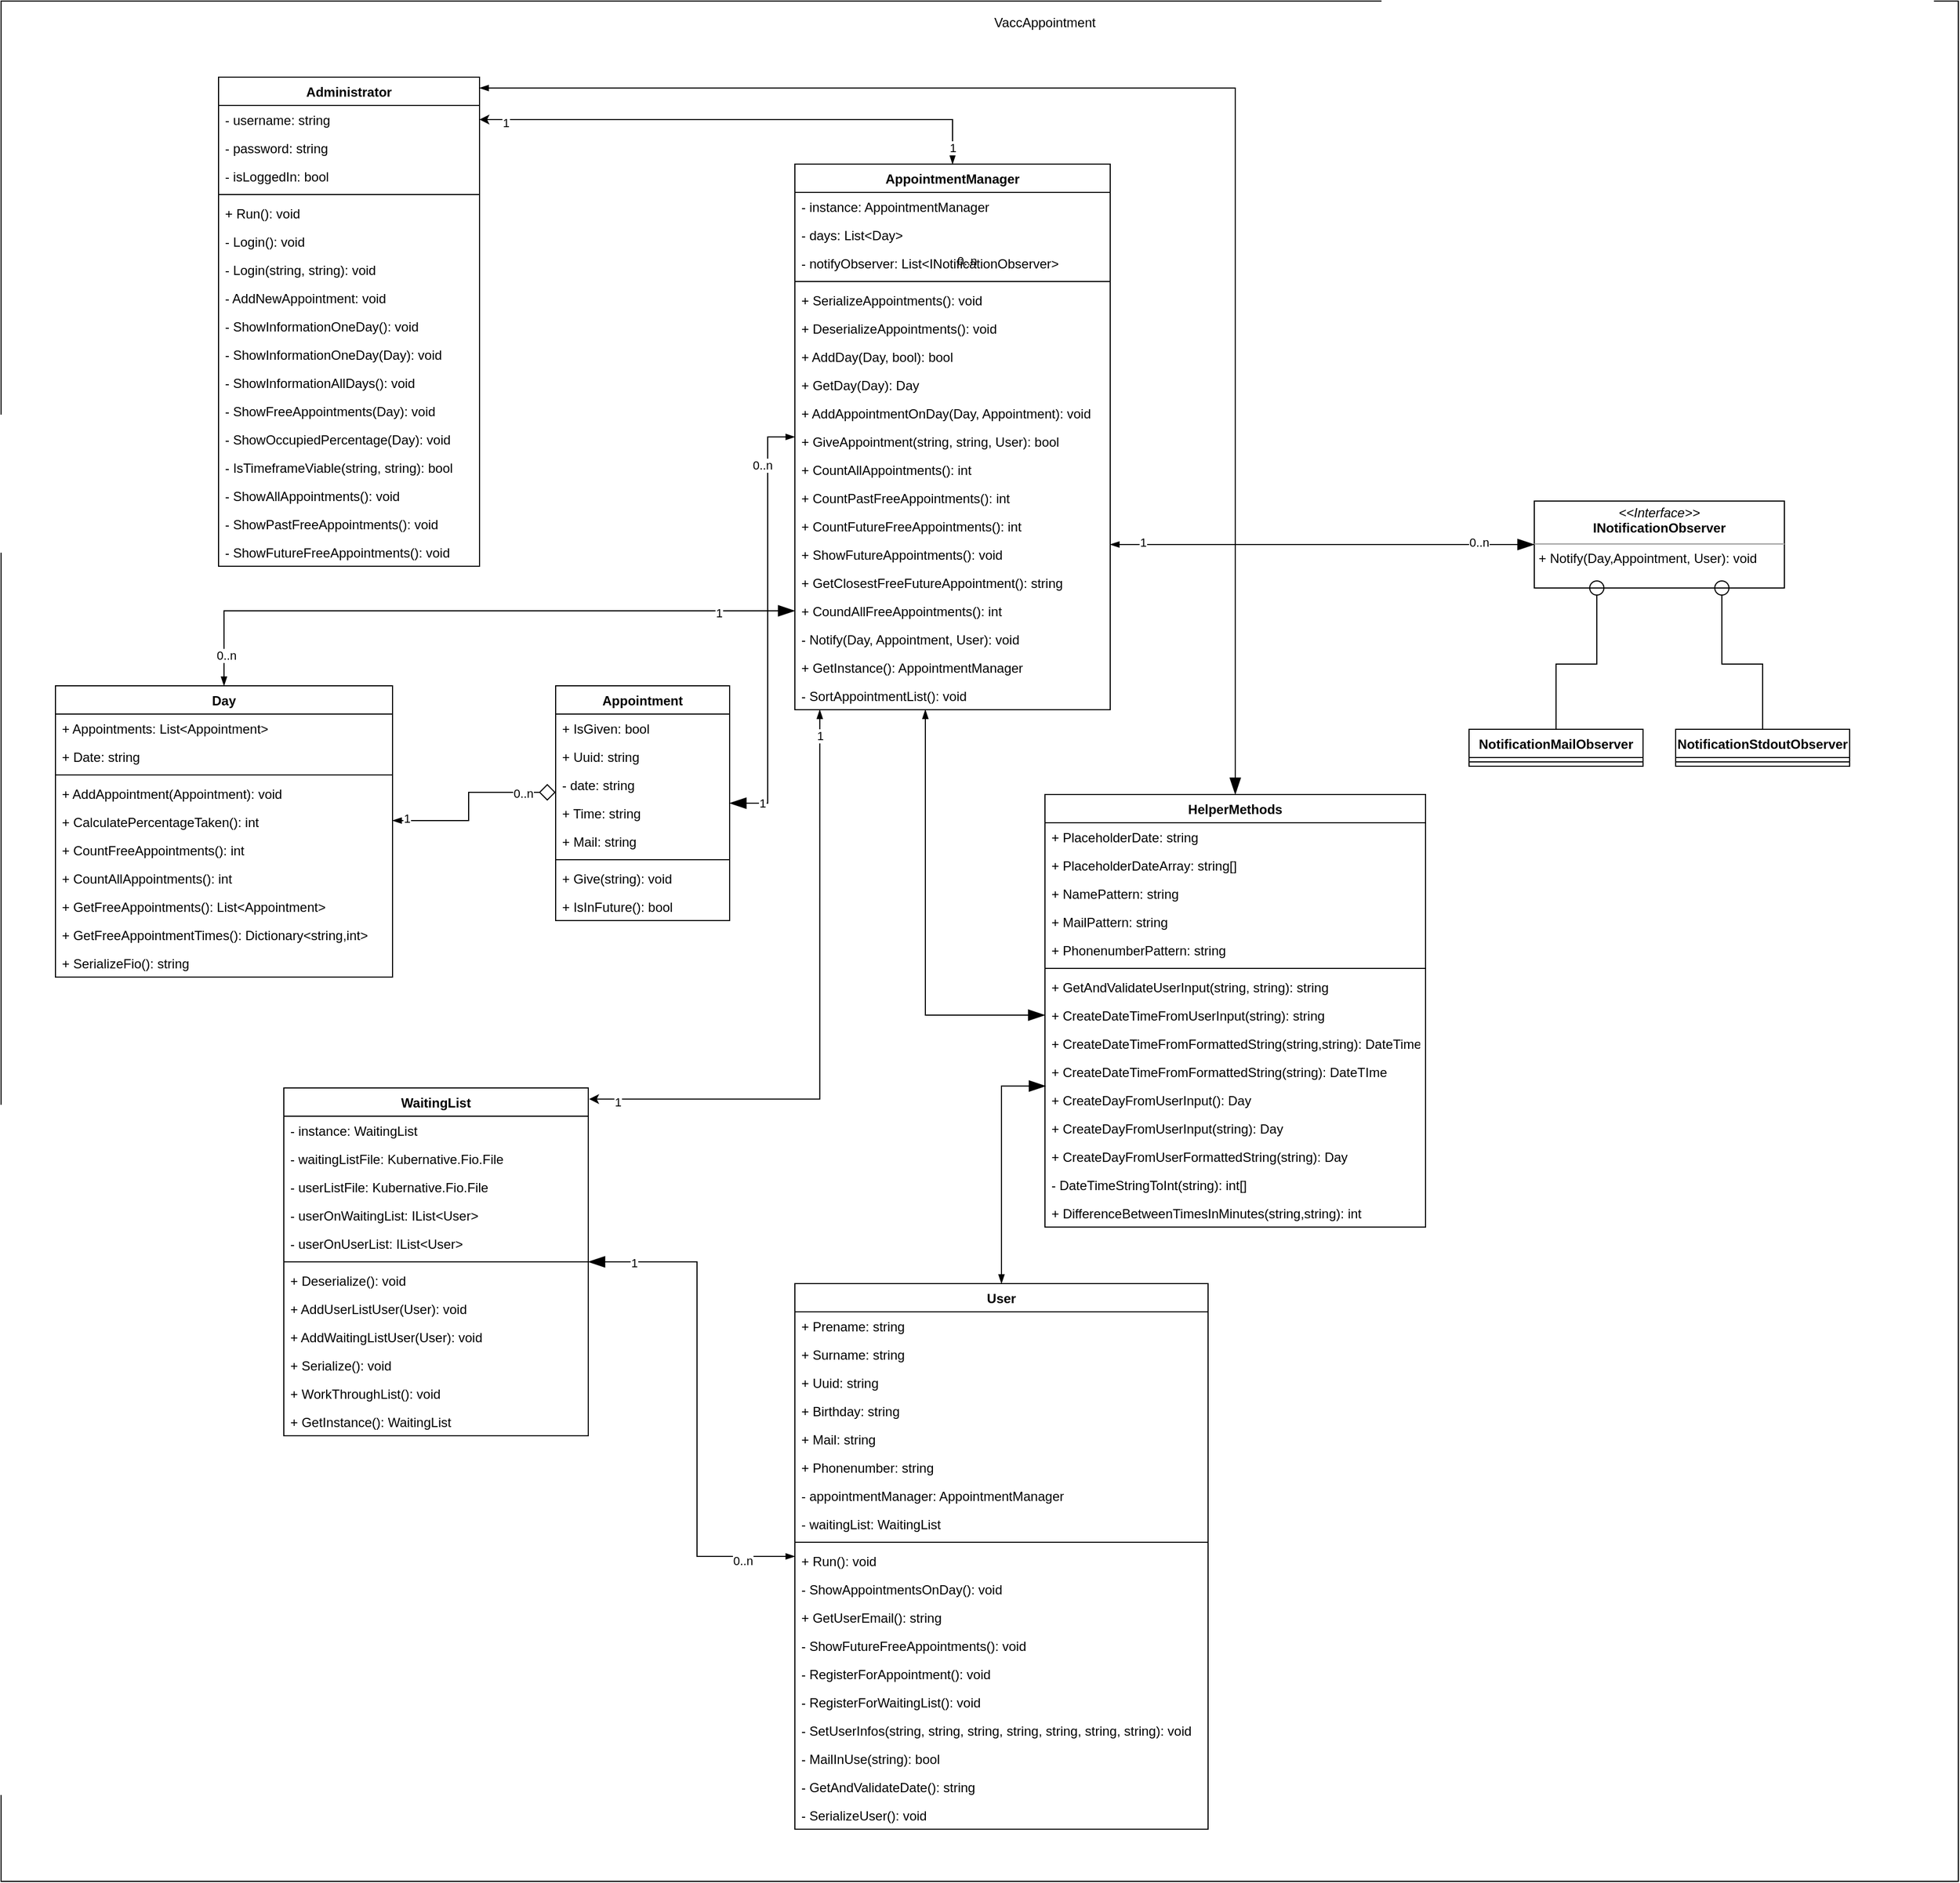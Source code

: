 <mxfile version="14.4.3" type="device"><diagram id="C5RBs43oDa-KdzZeNtuy" name="Page-1"><mxGraphModel dx="1913" dy="816" grid="1" gridSize="10" guides="1" tooltips="1" connect="1" arrows="1" fold="1" page="1" pageScale="1" pageWidth="827" pageHeight="1169" math="0" shadow="0"><root><mxCell id="WIyWlLk6GJQsqaUBKTNV-0"/><mxCell id="WIyWlLk6GJQsqaUBKTNV-1" parent="WIyWlLk6GJQsqaUBKTNV-0"/><mxCell id="6aVHaQ50fGqsAtO17vzm-7" value="" style="rounded=0;whiteSpace=wrap;html=1;" vertex="1" parent="WIyWlLk6GJQsqaUBKTNV-1"><mxGeometry x="-300" y="10" width="1800" height="1730" as="geometry"/></mxCell><mxCell id="6aVHaQ50fGqsAtO17vzm-26" style="edgeStyle=orthogonalEdgeStyle;rounded=0;orthogonalLoop=1;jettySize=auto;html=1;startArrow=blockThin;startFill=1;endArrow=blockThin;endFill=1;endSize=13;" edge="1" parent="WIyWlLk6GJQsqaUBKTNV-1" source="D1DZchihl6llPiwaDXyG-0" target="D1DZchihl6llPiwaDXyG-76"><mxGeometry relative="1" as="geometry"><Array as="points"><mxPoint x="835" y="90"/></Array></mxGeometry></mxCell><mxCell id="D1DZchihl6llPiwaDXyG-0" value="Administrator" style="swimlane;fontStyle=1;align=center;verticalAlign=top;childLayout=stackLayout;horizontal=1;startSize=26;horizontalStack=0;resizeParent=1;resizeParentMax=0;resizeLast=0;collapsible=1;marginBottom=0;" parent="WIyWlLk6GJQsqaUBKTNV-1" vertex="1"><mxGeometry x="-100" y="80" width="240" height="450" as="geometry"/></mxCell><mxCell id="D1DZchihl6llPiwaDXyG-1" value="- username: string" style="text;strokeColor=none;fillColor=none;align=left;verticalAlign=top;spacingLeft=4;spacingRight=4;overflow=hidden;rotatable=0;points=[[0,0.5],[1,0.5]];portConstraint=eastwest;" parent="D1DZchihl6llPiwaDXyG-0" vertex="1"><mxGeometry y="26" width="240" height="26" as="geometry"/></mxCell><mxCell id="D1DZchihl6llPiwaDXyG-9" value="- password: string" style="text;strokeColor=none;fillColor=none;align=left;verticalAlign=top;spacingLeft=4;spacingRight=4;overflow=hidden;rotatable=0;points=[[0,0.5],[1,0.5]];portConstraint=eastwest;" parent="D1DZchihl6llPiwaDXyG-0" vertex="1"><mxGeometry y="52" width="240" height="26" as="geometry"/></mxCell><mxCell id="D1DZchihl6llPiwaDXyG-10" value="- isLoggedIn: bool" style="text;strokeColor=none;fillColor=none;align=left;verticalAlign=top;spacingLeft=4;spacingRight=4;overflow=hidden;rotatable=0;points=[[0,0.5],[1,0.5]];portConstraint=eastwest;" parent="D1DZchihl6llPiwaDXyG-0" vertex="1"><mxGeometry y="78" width="240" height="26" as="geometry"/></mxCell><mxCell id="D1DZchihl6llPiwaDXyG-2" value="" style="line;strokeWidth=1;fillColor=none;align=left;verticalAlign=middle;spacingTop=-1;spacingLeft=3;spacingRight=3;rotatable=0;labelPosition=right;points=[];portConstraint=eastwest;" parent="D1DZchihl6llPiwaDXyG-0" vertex="1"><mxGeometry y="104" width="240" height="8" as="geometry"/></mxCell><mxCell id="D1DZchihl6llPiwaDXyG-3" value="+ Run(): void" style="text;strokeColor=none;fillColor=none;align=left;verticalAlign=top;spacingLeft=4;spacingRight=4;overflow=hidden;rotatable=0;points=[[0,0.5],[1,0.5]];portConstraint=eastwest;" parent="D1DZchihl6llPiwaDXyG-0" vertex="1"><mxGeometry y="112" width="240" height="26" as="geometry"/></mxCell><mxCell id="D1DZchihl6llPiwaDXyG-11" value="- Login(): void" style="text;strokeColor=none;fillColor=none;align=left;verticalAlign=top;spacingLeft=4;spacingRight=4;overflow=hidden;rotatable=0;points=[[0,0.5],[1,0.5]];portConstraint=eastwest;" parent="D1DZchihl6llPiwaDXyG-0" vertex="1"><mxGeometry y="138" width="240" height="26" as="geometry"/></mxCell><mxCell id="D1DZchihl6llPiwaDXyG-12" value="- Login(string, string): void" style="text;strokeColor=none;fillColor=none;align=left;verticalAlign=top;spacingLeft=4;spacingRight=4;overflow=hidden;rotatable=0;points=[[0,0.5],[1,0.5]];portConstraint=eastwest;" parent="D1DZchihl6llPiwaDXyG-0" vertex="1"><mxGeometry y="164" width="240" height="26" as="geometry"/></mxCell><mxCell id="D1DZchihl6llPiwaDXyG-13" value="- AddNewAppointment: void" style="text;strokeColor=none;fillColor=none;align=left;verticalAlign=top;spacingLeft=4;spacingRight=4;overflow=hidden;rotatable=0;points=[[0,0.5],[1,0.5]];portConstraint=eastwest;" parent="D1DZchihl6llPiwaDXyG-0" vertex="1"><mxGeometry y="190" width="240" height="26" as="geometry"/></mxCell><mxCell id="D1DZchihl6llPiwaDXyG-14" value="- ShowInformationOneDay(): void" style="text;strokeColor=none;fillColor=none;align=left;verticalAlign=top;spacingLeft=4;spacingRight=4;overflow=hidden;rotatable=0;points=[[0,0.5],[1,0.5]];portConstraint=eastwest;" parent="D1DZchihl6llPiwaDXyG-0" vertex="1"><mxGeometry y="216" width="240" height="26" as="geometry"/></mxCell><mxCell id="D1DZchihl6llPiwaDXyG-15" value="- ShowInformationOneDay(Day): void" style="text;strokeColor=none;fillColor=none;align=left;verticalAlign=top;spacingLeft=4;spacingRight=4;overflow=hidden;rotatable=0;points=[[0,0.5],[1,0.5]];portConstraint=eastwest;" parent="D1DZchihl6llPiwaDXyG-0" vertex="1"><mxGeometry y="242" width="240" height="26" as="geometry"/></mxCell><mxCell id="D1DZchihl6llPiwaDXyG-16" value="- ShowInformationAllDays(): void" style="text;strokeColor=none;fillColor=none;align=left;verticalAlign=top;spacingLeft=4;spacingRight=4;overflow=hidden;rotatable=0;points=[[0,0.5],[1,0.5]];portConstraint=eastwest;" parent="D1DZchihl6llPiwaDXyG-0" vertex="1"><mxGeometry y="268" width="240" height="26" as="geometry"/></mxCell><mxCell id="D1DZchihl6llPiwaDXyG-18" value="- ShowFreeAppointments(Day): void" style="text;strokeColor=none;fillColor=none;align=left;verticalAlign=top;spacingLeft=4;spacingRight=4;overflow=hidden;rotatable=0;points=[[0,0.5],[1,0.5]];portConstraint=eastwest;" parent="D1DZchihl6llPiwaDXyG-0" vertex="1"><mxGeometry y="294" width="240" height="26" as="geometry"/></mxCell><mxCell id="D1DZchihl6llPiwaDXyG-17" value="- ShowOccupiedPercentage(Day): void" style="text;strokeColor=none;fillColor=none;align=left;verticalAlign=top;spacingLeft=4;spacingRight=4;overflow=hidden;rotatable=0;points=[[0,0.5],[1,0.5]];portConstraint=eastwest;" parent="D1DZchihl6llPiwaDXyG-0" vertex="1"><mxGeometry y="320" width="240" height="26" as="geometry"/></mxCell><mxCell id="D1DZchihl6llPiwaDXyG-19" value="- IsTimeframeViable(string, string): bool" style="text;strokeColor=none;fillColor=none;align=left;verticalAlign=top;spacingLeft=4;spacingRight=4;overflow=hidden;rotatable=0;points=[[0,0.5],[1,0.5]];portConstraint=eastwest;" parent="D1DZchihl6llPiwaDXyG-0" vertex="1"><mxGeometry y="346" width="240" height="26" as="geometry"/></mxCell><mxCell id="D1DZchihl6llPiwaDXyG-20" value="- ShowAllAppointments(): void" style="text;strokeColor=none;fillColor=none;align=left;verticalAlign=top;spacingLeft=4;spacingRight=4;overflow=hidden;rotatable=0;points=[[0,0.5],[1,0.5]];portConstraint=eastwest;" parent="D1DZchihl6llPiwaDXyG-0" vertex="1"><mxGeometry y="372" width="240" height="26" as="geometry"/></mxCell><mxCell id="D1DZchihl6llPiwaDXyG-37" value="- ShowPastFreeAppointments(): void" style="text;strokeColor=none;fillColor=none;align=left;verticalAlign=top;spacingLeft=4;spacingRight=4;overflow=hidden;rotatable=0;points=[[0,0.5],[1,0.5]];portConstraint=eastwest;" parent="D1DZchihl6llPiwaDXyG-0" vertex="1"><mxGeometry y="398" width="240" height="26" as="geometry"/></mxCell><mxCell id="D1DZchihl6llPiwaDXyG-38" value="- ShowFutureFreeAppointments(): void" style="text;strokeColor=none;fillColor=none;align=left;verticalAlign=top;spacingLeft=4;spacingRight=4;overflow=hidden;rotatable=0;points=[[0,0.5],[1,0.5]];portConstraint=eastwest;" parent="D1DZchihl6llPiwaDXyG-0" vertex="1"><mxGeometry y="424" width="240" height="26" as="geometry"/></mxCell><mxCell id="D1DZchihl6llPiwaDXyG-8" style="edgeStyle=orthogonalEdgeStyle;rounded=0;orthogonalLoop=1;jettySize=auto;html=1;entryX=1;entryY=0.5;entryDx=0;entryDy=0;startArrow=blockThin;startFill=1;" parent="WIyWlLk6GJQsqaUBKTNV-1" source="D1DZchihl6llPiwaDXyG-4" target="D1DZchihl6llPiwaDXyG-1" edge="1"><mxGeometry relative="1" as="geometry"/></mxCell><mxCell id="6aVHaQ50fGqsAtO17vzm-16" value="1" style="edgeLabel;html=1;align=center;verticalAlign=middle;resizable=0;points=[];" vertex="1" connectable="0" parent="D1DZchihl6llPiwaDXyG-8"><mxGeometry x="0.899" y="3" relative="1" as="geometry"><mxPoint as="offset"/></mxGeometry></mxCell><mxCell id="6aVHaQ50fGqsAtO17vzm-17" value="1" style="edgeLabel;html=1;align=center;verticalAlign=middle;resizable=0;points=[];" vertex="1" connectable="0" parent="D1DZchihl6llPiwaDXyG-8"><mxGeometry x="-0.936" relative="1" as="geometry"><mxPoint as="offset"/></mxGeometry></mxCell><mxCell id="D1DZchihl6llPiwaDXyG-149" style="edgeStyle=orthogonalEdgeStyle;rounded=0;orthogonalLoop=1;jettySize=auto;html=1;exitX=0.079;exitY=1;exitDx=0;exitDy=0;exitPerimeter=0;entryX=1.003;entryY=0.032;entryDx=0;entryDy=0;entryPerimeter=0;startArrow=blockThin;startFill=1;" parent="WIyWlLk6GJQsqaUBKTNV-1" source="D1DZchihl6llPiwaDXyG-64" target="D1DZchihl6llPiwaDXyG-140" edge="1"><mxGeometry relative="1" as="geometry"><mxPoint x="324" y="1326" as="targetPoint"/><Array as="points"><mxPoint x="453" y="1020"/></Array></mxGeometry></mxCell><mxCell id="6aVHaQ50fGqsAtO17vzm-5" value="1" style="edgeLabel;html=1;align=center;verticalAlign=middle;resizable=0;points=[];" vertex="1" connectable="0" parent="D1DZchihl6llPiwaDXyG-149"><mxGeometry x="0.905" y="3" relative="1" as="geometry"><mxPoint x="-1" as="offset"/></mxGeometry></mxCell><mxCell id="6aVHaQ50fGqsAtO17vzm-6" value="1" style="edgeLabel;html=1;align=center;verticalAlign=middle;resizable=0;points=[];" vertex="1" connectable="0" parent="D1DZchihl6llPiwaDXyG-149"><mxGeometry x="-0.962" relative="1" as="geometry"><mxPoint y="12.46" as="offset"/></mxGeometry></mxCell><mxCell id="6aVHaQ50fGqsAtO17vzm-2" value="1" style="edgeStyle=orthogonalEdgeStyle;rounded=0;orthogonalLoop=1;jettySize=auto;html=1;startArrow=blockThin;startFill=1;endArrow=blockThin;endFill=1;endSize=13;" edge="1" parent="WIyWlLk6GJQsqaUBKTNV-1" source="D1DZchihl6llPiwaDXyG-4" target="D1DZchihl6llPiwaDXyG-39"><mxGeometry x="0.849" relative="1" as="geometry"><mxPoint as="offset"/></mxGeometry></mxCell><mxCell id="6aVHaQ50fGqsAtO17vzm-3" value="0..n" style="edgeLabel;html=1;align=center;verticalAlign=middle;resizable=0;points=[];" vertex="1" connectable="0" parent="6aVHaQ50fGqsAtO17vzm-2"><mxGeometry x="-0.893" y="-1" relative="1" as="geometry"><mxPoint x="178.82" y="-161.06" as="offset"/></mxGeometry></mxCell><mxCell id="6aVHaQ50fGqsAtO17vzm-21" value="0..n" style="edgeLabel;html=1;align=center;verticalAlign=middle;resizable=0;points=[];" vertex="1" connectable="0" parent="6aVHaQ50fGqsAtO17vzm-2"><mxGeometry x="-0.744" relative="1" as="geometry"><mxPoint x="-5" as="offset"/></mxGeometry></mxCell><mxCell id="6aVHaQ50fGqsAtO17vzm-9" style="edgeStyle=orthogonalEdgeStyle;rounded=0;orthogonalLoop=1;jettySize=auto;html=1;entryX=0;entryY=0.5;entryDx=0;entryDy=0;startArrow=blockThin;startFill=1;endArrow=blockThin;endFill=1;endSize=13;" edge="1" parent="WIyWlLk6GJQsqaUBKTNV-1" source="D1DZchihl6llPiwaDXyG-4" target="D1DZchihl6llPiwaDXyG-106"><mxGeometry relative="1" as="geometry"><Array as="points"><mxPoint x="770" y="510"/><mxPoint x="770" y="510"/></Array></mxGeometry></mxCell><mxCell id="6aVHaQ50fGqsAtO17vzm-10" value="1" style="edgeLabel;html=1;align=center;verticalAlign=middle;resizable=0;points=[];" vertex="1" connectable="0" parent="6aVHaQ50fGqsAtO17vzm-9"><mxGeometry x="-0.851" y="2" relative="1" as="geometry"><mxPoint x="1" as="offset"/></mxGeometry></mxCell><mxCell id="6aVHaQ50fGqsAtO17vzm-11" value="0..n" style="edgeLabel;html=1;align=center;verticalAlign=middle;resizable=0;points=[];" vertex="1" connectable="0" parent="6aVHaQ50fGqsAtO17vzm-9"><mxGeometry x="0.73" y="2" relative="1" as="geometry"><mxPoint x="1" as="offset"/></mxGeometry></mxCell><mxCell id="6aVHaQ50fGqsAtO17vzm-12" style="edgeStyle=orthogonalEdgeStyle;rounded=0;orthogonalLoop=1;jettySize=auto;html=1;entryX=0;entryY=0.5;entryDx=0;entryDy=0;startArrow=blockThin;startFill=1;endArrow=blockThin;endFill=1;endSize=13;" edge="1" parent="WIyWlLk6GJQsqaUBKTNV-1" source="D1DZchihl6llPiwaDXyG-4" target="D1DZchihl6llPiwaDXyG-92"><mxGeometry relative="1" as="geometry"><Array as="points"><mxPoint x="550" y="943"/></Array></mxGeometry></mxCell><mxCell id="D1DZchihl6llPiwaDXyG-4" value="AppointmentManager" style="swimlane;fontStyle=1;align=center;verticalAlign=top;childLayout=stackLayout;horizontal=1;startSize=26;horizontalStack=0;resizeParent=1;resizeParentMax=0;resizeLast=0;collapsible=1;marginBottom=0;" parent="WIyWlLk6GJQsqaUBKTNV-1" vertex="1"><mxGeometry x="430" y="160" width="290" height="502" as="geometry"/></mxCell><mxCell id="D1DZchihl6llPiwaDXyG-5" value="- instance: AppointmentManager" style="text;strokeColor=none;fillColor=none;align=left;verticalAlign=top;spacingLeft=4;spacingRight=4;overflow=hidden;rotatable=0;points=[[0,0.5],[1,0.5]];portConstraint=eastwest;" parent="D1DZchihl6llPiwaDXyG-4" vertex="1"><mxGeometry y="26" width="290" height="26" as="geometry"/></mxCell><mxCell id="D1DZchihl6llPiwaDXyG-48" value="- days: List&lt;Day&gt;" style="text;strokeColor=none;fillColor=none;align=left;verticalAlign=top;spacingLeft=4;spacingRight=4;overflow=hidden;rotatable=0;points=[[0,0.5],[1,0.5]];portConstraint=eastwest;" parent="D1DZchihl6llPiwaDXyG-4" vertex="1"><mxGeometry y="52" width="290" height="26" as="geometry"/></mxCell><mxCell id="D1DZchihl6llPiwaDXyG-49" value="- notifyObserver: List&lt;INotificationObserver&gt;" style="text;strokeColor=none;fillColor=none;align=left;verticalAlign=top;spacingLeft=4;spacingRight=4;overflow=hidden;rotatable=0;points=[[0,0.5],[1,0.5]];portConstraint=eastwest;" parent="D1DZchihl6llPiwaDXyG-4" vertex="1"><mxGeometry y="78" width="290" height="26" as="geometry"/></mxCell><mxCell id="D1DZchihl6llPiwaDXyG-6" value="" style="line;strokeWidth=1;fillColor=none;align=left;verticalAlign=middle;spacingTop=-1;spacingLeft=3;spacingRight=3;rotatable=0;labelPosition=right;points=[];portConstraint=eastwest;" parent="D1DZchihl6llPiwaDXyG-4" vertex="1"><mxGeometry y="104" width="290" height="8" as="geometry"/></mxCell><mxCell id="D1DZchihl6llPiwaDXyG-7" value="+ SerializeAppointments(): void" style="text;strokeColor=none;fillColor=none;align=left;verticalAlign=top;spacingLeft=4;spacingRight=4;overflow=hidden;rotatable=0;points=[[0,0.5],[1,0.5]];portConstraint=eastwest;" parent="D1DZchihl6llPiwaDXyG-4" vertex="1"><mxGeometry y="112" width="290" height="26" as="geometry"/></mxCell><mxCell id="D1DZchihl6llPiwaDXyG-51" value="+ DeserializeAppointments(): void" style="text;strokeColor=none;fillColor=none;align=left;verticalAlign=top;spacingLeft=4;spacingRight=4;overflow=hidden;rotatable=0;points=[[0,0.5],[1,0.5]];portConstraint=eastwest;" parent="D1DZchihl6llPiwaDXyG-4" vertex="1"><mxGeometry y="138" width="290" height="26" as="geometry"/></mxCell><mxCell id="D1DZchihl6llPiwaDXyG-52" value="+ AddDay(Day, bool): bool" style="text;strokeColor=none;fillColor=none;align=left;verticalAlign=top;spacingLeft=4;spacingRight=4;overflow=hidden;rotatable=0;points=[[0,0.5],[1,0.5]];portConstraint=eastwest;" parent="D1DZchihl6llPiwaDXyG-4" vertex="1"><mxGeometry y="164" width="290" height="26" as="geometry"/></mxCell><mxCell id="D1DZchihl6llPiwaDXyG-53" value="+ GetDay(Day): Day" style="text;strokeColor=none;fillColor=none;align=left;verticalAlign=top;spacingLeft=4;spacingRight=4;overflow=hidden;rotatable=0;points=[[0,0.5],[1,0.5]];portConstraint=eastwest;" parent="D1DZchihl6llPiwaDXyG-4" vertex="1"><mxGeometry y="190" width="290" height="26" as="geometry"/></mxCell><mxCell id="D1DZchihl6llPiwaDXyG-54" value="+ AddAppointmentOnDay(Day, Appointment): void" style="text;strokeColor=none;fillColor=none;align=left;verticalAlign=top;spacingLeft=4;spacingRight=4;overflow=hidden;rotatable=0;points=[[0,0.5],[1,0.5]];portConstraint=eastwest;" parent="D1DZchihl6llPiwaDXyG-4" vertex="1"><mxGeometry y="216" width="290" height="26" as="geometry"/></mxCell><mxCell id="D1DZchihl6llPiwaDXyG-55" value="+ GiveAppointment(string, string, User): bool" style="text;strokeColor=none;fillColor=none;align=left;verticalAlign=top;spacingLeft=4;spacingRight=4;overflow=hidden;rotatable=0;points=[[0,0.5],[1,0.5]];portConstraint=eastwest;" parent="D1DZchihl6llPiwaDXyG-4" vertex="1"><mxGeometry y="242" width="290" height="26" as="geometry"/></mxCell><mxCell id="D1DZchihl6llPiwaDXyG-56" value="+ CountAllAppointments(): int" style="text;strokeColor=none;fillColor=none;align=left;verticalAlign=top;spacingLeft=4;spacingRight=4;overflow=hidden;rotatable=0;points=[[0,0.5],[1,0.5]];portConstraint=eastwest;" parent="D1DZchihl6llPiwaDXyG-4" vertex="1"><mxGeometry y="268" width="290" height="26" as="geometry"/></mxCell><mxCell id="D1DZchihl6llPiwaDXyG-57" value="+ CountPastFreeAppointments(): int" style="text;strokeColor=none;fillColor=none;align=left;verticalAlign=top;spacingLeft=4;spacingRight=4;overflow=hidden;rotatable=0;points=[[0,0.5],[1,0.5]];portConstraint=eastwest;" parent="D1DZchihl6llPiwaDXyG-4" vertex="1"><mxGeometry y="294" width="290" height="26" as="geometry"/></mxCell><mxCell id="D1DZchihl6llPiwaDXyG-58" value="+ CountFutureFreeAppointments(): int" style="text;strokeColor=none;fillColor=none;align=left;verticalAlign=top;spacingLeft=4;spacingRight=4;overflow=hidden;rotatable=0;points=[[0,0.5],[1,0.5]];portConstraint=eastwest;" parent="D1DZchihl6llPiwaDXyG-4" vertex="1"><mxGeometry y="320" width="290" height="26" as="geometry"/></mxCell><mxCell id="D1DZchihl6llPiwaDXyG-59" value="+ ShowFutureAppointments(): void" style="text;strokeColor=none;fillColor=none;align=left;verticalAlign=top;spacingLeft=4;spacingRight=4;overflow=hidden;rotatable=0;points=[[0,0.5],[1,0.5]];portConstraint=eastwest;" parent="D1DZchihl6llPiwaDXyG-4" vertex="1"><mxGeometry y="346" width="290" height="26" as="geometry"/></mxCell><mxCell id="D1DZchihl6llPiwaDXyG-60" value="+ GetClosestFreeFutureAppointment(): string" style="text;strokeColor=none;fillColor=none;align=left;verticalAlign=top;spacingLeft=4;spacingRight=4;overflow=hidden;rotatable=0;points=[[0,0.5],[1,0.5]];portConstraint=eastwest;" parent="D1DZchihl6llPiwaDXyG-4" vertex="1"><mxGeometry y="372" width="290" height="26" as="geometry"/></mxCell><mxCell id="D1DZchihl6llPiwaDXyG-61" value="+ CoundAllFreeAppointments(): int" style="text;strokeColor=none;fillColor=none;align=left;verticalAlign=top;spacingLeft=4;spacingRight=4;overflow=hidden;rotatable=0;points=[[0,0.5],[1,0.5]];portConstraint=eastwest;" parent="D1DZchihl6llPiwaDXyG-4" vertex="1"><mxGeometry y="398" width="290" height="26" as="geometry"/></mxCell><mxCell id="D1DZchihl6llPiwaDXyG-62" value="- Notify(Day, Appointment, User): void" style="text;strokeColor=none;fillColor=none;align=left;verticalAlign=top;spacingLeft=4;spacingRight=4;overflow=hidden;rotatable=0;points=[[0,0.5],[1,0.5]];portConstraint=eastwest;" parent="D1DZchihl6llPiwaDXyG-4" vertex="1"><mxGeometry y="424" width="290" height="26" as="geometry"/></mxCell><mxCell id="D1DZchihl6llPiwaDXyG-63" value="+ GetInstance(): AppointmentManager" style="text;strokeColor=none;fillColor=none;align=left;verticalAlign=top;spacingLeft=4;spacingRight=4;overflow=hidden;rotatable=0;points=[[0,0.5],[1,0.5]];portConstraint=eastwest;" parent="D1DZchihl6llPiwaDXyG-4" vertex="1"><mxGeometry y="450" width="290" height="26" as="geometry"/></mxCell><mxCell id="D1DZchihl6llPiwaDXyG-64" value="- SortAppointmentList(): void" style="text;strokeColor=none;fillColor=none;align=left;verticalAlign=top;spacingLeft=4;spacingRight=4;overflow=hidden;rotatable=0;points=[[0,0.5],[1,0.5]];portConstraint=eastwest;" parent="D1DZchihl6llPiwaDXyG-4" vertex="1"><mxGeometry y="476" width="290" height="26" as="geometry"/></mxCell><mxCell id="D1DZchihl6llPiwaDXyG-39" value="Appointment" style="swimlane;fontStyle=1;align=center;verticalAlign=top;childLayout=stackLayout;horizontal=1;startSize=26;horizontalStack=0;resizeParent=1;resizeParentMax=0;resizeLast=0;collapsible=1;marginBottom=0;" parent="WIyWlLk6GJQsqaUBKTNV-1" vertex="1"><mxGeometry x="210" y="640" width="160" height="216" as="geometry"/></mxCell><mxCell id="D1DZchihl6llPiwaDXyG-40" value="+ IsGiven: bool" style="text;strokeColor=none;fillColor=none;align=left;verticalAlign=top;spacingLeft=4;spacingRight=4;overflow=hidden;rotatable=0;points=[[0,0.5],[1,0.5]];portConstraint=eastwest;" parent="D1DZchihl6llPiwaDXyG-39" vertex="1"><mxGeometry y="26" width="160" height="26" as="geometry"/></mxCell><mxCell id="D1DZchihl6llPiwaDXyG-43" value="+ Uuid: string" style="text;strokeColor=none;fillColor=none;align=left;verticalAlign=top;spacingLeft=4;spacingRight=4;overflow=hidden;rotatable=0;points=[[0,0.5],[1,0.5]];portConstraint=eastwest;" parent="D1DZchihl6llPiwaDXyG-39" vertex="1"><mxGeometry y="52" width="160" height="26" as="geometry"/></mxCell><mxCell id="D1DZchihl6llPiwaDXyG-44" value="- date: string" style="text;strokeColor=none;fillColor=none;align=left;verticalAlign=top;spacingLeft=4;spacingRight=4;overflow=hidden;rotatable=0;points=[[0,0.5],[1,0.5]];portConstraint=eastwest;" parent="D1DZchihl6llPiwaDXyG-39" vertex="1"><mxGeometry y="78" width="160" height="26" as="geometry"/></mxCell><mxCell id="D1DZchihl6llPiwaDXyG-45" value="+ Time: string" style="text;strokeColor=none;fillColor=none;align=left;verticalAlign=top;spacingLeft=4;spacingRight=4;overflow=hidden;rotatable=0;points=[[0,0.5],[1,0.5]];portConstraint=eastwest;" parent="D1DZchihl6llPiwaDXyG-39" vertex="1"><mxGeometry y="104" width="160" height="26" as="geometry"/></mxCell><mxCell id="D1DZchihl6llPiwaDXyG-46" value="+ Mail: string" style="text;strokeColor=none;fillColor=none;align=left;verticalAlign=top;spacingLeft=4;spacingRight=4;overflow=hidden;rotatable=0;points=[[0,0.5],[1,0.5]];portConstraint=eastwest;" parent="D1DZchihl6llPiwaDXyG-39" vertex="1"><mxGeometry y="130" width="160" height="26" as="geometry"/></mxCell><mxCell id="D1DZchihl6llPiwaDXyG-41" value="" style="line;strokeWidth=1;fillColor=none;align=left;verticalAlign=middle;spacingTop=-1;spacingLeft=3;spacingRight=3;rotatable=0;labelPosition=right;points=[];portConstraint=eastwest;" parent="D1DZchihl6llPiwaDXyG-39" vertex="1"><mxGeometry y="156" width="160" height="8" as="geometry"/></mxCell><mxCell id="D1DZchihl6llPiwaDXyG-42" value="+ Give(string): void" style="text;strokeColor=none;fillColor=none;align=left;verticalAlign=top;spacingLeft=4;spacingRight=4;overflow=hidden;rotatable=0;points=[[0,0.5],[1,0.5]];portConstraint=eastwest;" parent="D1DZchihl6llPiwaDXyG-39" vertex="1"><mxGeometry y="164" width="160" height="26" as="geometry"/></mxCell><mxCell id="D1DZchihl6llPiwaDXyG-47" value="+ IsInFuture(): bool" style="text;strokeColor=none;fillColor=none;align=left;verticalAlign=top;spacingLeft=4;spacingRight=4;overflow=hidden;rotatable=0;points=[[0,0.5],[1,0.5]];portConstraint=eastwest;" parent="D1DZchihl6llPiwaDXyG-39" vertex="1"><mxGeometry y="190" width="160" height="26" as="geometry"/></mxCell><mxCell id="6aVHaQ50fGqsAtO17vzm-13" style="edgeStyle=orthogonalEdgeStyle;rounded=0;orthogonalLoop=1;jettySize=auto;html=1;entryX=0;entryY=0.5;entryDx=0;entryDy=0;startArrow=blockThin;startFill=1;endArrow=blockThin;endFill=1;endSize=13;" edge="1" parent="WIyWlLk6GJQsqaUBKTNV-1" source="D1DZchihl6llPiwaDXyG-65" target="D1DZchihl6llPiwaDXyG-61"><mxGeometry relative="1" as="geometry"/></mxCell><mxCell id="6aVHaQ50fGqsAtO17vzm-14" value="0..n" style="edgeLabel;html=1;align=center;verticalAlign=middle;resizable=0;points=[];" vertex="1" connectable="0" parent="6aVHaQ50fGqsAtO17vzm-13"><mxGeometry x="-0.906" y="-2" relative="1" as="geometry"><mxPoint as="offset"/></mxGeometry></mxCell><mxCell id="6aVHaQ50fGqsAtO17vzm-15" value="1" style="edgeLabel;html=1;align=center;verticalAlign=middle;resizable=0;points=[];" vertex="1" connectable="0" parent="6aVHaQ50fGqsAtO17vzm-13"><mxGeometry x="0.764" y="-2" relative="1" as="geometry"><mxPoint as="offset"/></mxGeometry></mxCell><mxCell id="6aVHaQ50fGqsAtO17vzm-22" style="edgeStyle=orthogonalEdgeStyle;rounded=0;orthogonalLoop=1;jettySize=auto;html=1;startArrow=blockThin;startFill=1;endArrow=diamond;endFill=0;endSize=13;" edge="1" parent="WIyWlLk6GJQsqaUBKTNV-1" source="D1DZchihl6llPiwaDXyG-65" target="D1DZchihl6llPiwaDXyG-39"><mxGeometry relative="1" as="geometry"><Array as="points"><mxPoint x="130" y="764"/><mxPoint x="130" y="738"/></Array></mxGeometry></mxCell><mxCell id="6aVHaQ50fGqsAtO17vzm-23" value="0..n" style="edgeLabel;html=1;align=center;verticalAlign=middle;resizable=0;points=[];" vertex="1" connectable="0" parent="6aVHaQ50fGqsAtO17vzm-22"><mxGeometry x="0.814" y="-1" relative="1" as="geometry"><mxPoint x="-13.43" as="offset"/></mxGeometry></mxCell><mxCell id="6aVHaQ50fGqsAtO17vzm-24" value="1" style="edgeLabel;html=1;align=center;verticalAlign=middle;resizable=0;points=[];" vertex="1" connectable="0" parent="6aVHaQ50fGqsAtO17vzm-22"><mxGeometry x="-0.853" y="2" relative="1" as="geometry"><mxPoint as="offset"/></mxGeometry></mxCell><mxCell id="D1DZchihl6llPiwaDXyG-65" value="Day" style="swimlane;fontStyle=1;align=center;verticalAlign=top;childLayout=stackLayout;horizontal=1;startSize=26;horizontalStack=0;resizeParent=1;resizeParentMax=0;resizeLast=0;collapsible=1;marginBottom=0;" parent="WIyWlLk6GJQsqaUBKTNV-1" vertex="1"><mxGeometry x="-250" y="640" width="310" height="268" as="geometry"/></mxCell><mxCell id="D1DZchihl6llPiwaDXyG-66" value="+ Appointments: List&lt;Appointment&gt;" style="text;strokeColor=none;fillColor=none;align=left;verticalAlign=top;spacingLeft=4;spacingRight=4;overflow=hidden;rotatable=0;points=[[0,0.5],[1,0.5]];portConstraint=eastwest;" parent="D1DZchihl6llPiwaDXyG-65" vertex="1"><mxGeometry y="26" width="310" height="26" as="geometry"/></mxCell><mxCell id="D1DZchihl6llPiwaDXyG-69" value="+ Date: string" style="text;strokeColor=none;fillColor=none;align=left;verticalAlign=top;spacingLeft=4;spacingRight=4;overflow=hidden;rotatable=0;points=[[0,0.5],[1,0.5]];portConstraint=eastwest;" parent="D1DZchihl6llPiwaDXyG-65" vertex="1"><mxGeometry y="52" width="310" height="26" as="geometry"/></mxCell><mxCell id="D1DZchihl6llPiwaDXyG-67" value="" style="line;strokeWidth=1;fillColor=none;align=left;verticalAlign=middle;spacingTop=-1;spacingLeft=3;spacingRight=3;rotatable=0;labelPosition=right;points=[];portConstraint=eastwest;" parent="D1DZchihl6llPiwaDXyG-65" vertex="1"><mxGeometry y="78" width="310" height="8" as="geometry"/></mxCell><mxCell id="D1DZchihl6llPiwaDXyG-68" value="+ AddAppointment(Appointment): void" style="text;strokeColor=none;fillColor=none;align=left;verticalAlign=top;spacingLeft=4;spacingRight=4;overflow=hidden;rotatable=0;points=[[0,0.5],[1,0.5]];portConstraint=eastwest;" parent="D1DZchihl6llPiwaDXyG-65" vertex="1"><mxGeometry y="86" width="310" height="26" as="geometry"/></mxCell><mxCell id="D1DZchihl6llPiwaDXyG-70" value="+ CalculatePercentageTaken(): int" style="text;strokeColor=none;fillColor=none;align=left;verticalAlign=top;spacingLeft=4;spacingRight=4;overflow=hidden;rotatable=0;points=[[0,0.5],[1,0.5]];portConstraint=eastwest;" parent="D1DZchihl6llPiwaDXyG-65" vertex="1"><mxGeometry y="112" width="310" height="26" as="geometry"/></mxCell><mxCell id="D1DZchihl6llPiwaDXyG-71" value="+ CountFreeAppointments(): int" style="text;strokeColor=none;fillColor=none;align=left;verticalAlign=top;spacingLeft=4;spacingRight=4;overflow=hidden;rotatable=0;points=[[0,0.5],[1,0.5]];portConstraint=eastwest;" parent="D1DZchihl6llPiwaDXyG-65" vertex="1"><mxGeometry y="138" width="310" height="26" as="geometry"/></mxCell><mxCell id="D1DZchihl6llPiwaDXyG-72" value="+ CountAllAppointments(): int" style="text;strokeColor=none;fillColor=none;align=left;verticalAlign=top;spacingLeft=4;spacingRight=4;overflow=hidden;rotatable=0;points=[[0,0.5],[1,0.5]];portConstraint=eastwest;" parent="D1DZchihl6llPiwaDXyG-65" vertex="1"><mxGeometry y="164" width="310" height="26" as="geometry"/></mxCell><mxCell id="D1DZchihl6llPiwaDXyG-73" value="+ GetFreeAppointments(): List&lt;Appointment&gt;" style="text;strokeColor=none;fillColor=none;align=left;verticalAlign=top;spacingLeft=4;spacingRight=4;overflow=hidden;rotatable=0;points=[[0,0.5],[1,0.5]];portConstraint=eastwest;" parent="D1DZchihl6llPiwaDXyG-65" vertex="1"><mxGeometry y="190" width="310" height="26" as="geometry"/></mxCell><mxCell id="D1DZchihl6llPiwaDXyG-74" value="+ GetFreeAppointmentTimes(): Dictionary&lt;string,int&gt;" style="text;strokeColor=none;fillColor=none;align=left;verticalAlign=top;spacingLeft=4;spacingRight=4;overflow=hidden;rotatable=0;points=[[0,0.5],[1,0.5]];portConstraint=eastwest;" parent="D1DZchihl6llPiwaDXyG-65" vertex="1"><mxGeometry y="216" width="310" height="26" as="geometry"/></mxCell><mxCell id="D1DZchihl6llPiwaDXyG-75" value="+ SerializeFio(): string" style="text;strokeColor=none;fillColor=none;align=left;verticalAlign=top;spacingLeft=4;spacingRight=4;overflow=hidden;rotatable=0;points=[[0,0.5],[1,0.5]];portConstraint=eastwest;" parent="D1DZchihl6llPiwaDXyG-65" vertex="1"><mxGeometry y="242" width="310" height="26" as="geometry"/></mxCell><mxCell id="D1DZchihl6llPiwaDXyG-76" value="HelperMethods" style="swimlane;fontStyle=1;align=center;verticalAlign=top;childLayout=stackLayout;horizontal=1;startSize=26;horizontalStack=0;resizeParent=1;resizeParentMax=0;resizeLast=0;collapsible=1;marginBottom=0;" parent="WIyWlLk6GJQsqaUBKTNV-1" vertex="1"><mxGeometry x="660" y="740" width="350" height="398" as="geometry"/></mxCell><mxCell id="D1DZchihl6llPiwaDXyG-77" value="+ PlaceholderDate: string" style="text;strokeColor=none;fillColor=none;align=left;verticalAlign=top;spacingLeft=4;spacingRight=4;overflow=hidden;rotatable=0;points=[[0,0.5],[1,0.5]];portConstraint=eastwest;" parent="D1DZchihl6llPiwaDXyG-76" vertex="1"><mxGeometry y="26" width="350" height="26" as="geometry"/></mxCell><mxCell id="D1DZchihl6llPiwaDXyG-80" value="+ PlaceholderDateArray: string[]" style="text;strokeColor=none;fillColor=none;align=left;verticalAlign=top;spacingLeft=4;spacingRight=4;overflow=hidden;rotatable=0;points=[[0,0.5],[1,0.5]];portConstraint=eastwest;" parent="D1DZchihl6llPiwaDXyG-76" vertex="1"><mxGeometry y="52" width="350" height="26" as="geometry"/></mxCell><mxCell id="D1DZchihl6llPiwaDXyG-81" value="+ NamePattern: string" style="text;strokeColor=none;fillColor=none;align=left;verticalAlign=top;spacingLeft=4;spacingRight=4;overflow=hidden;rotatable=0;points=[[0,0.5],[1,0.5]];portConstraint=eastwest;" parent="D1DZchihl6llPiwaDXyG-76" vertex="1"><mxGeometry y="78" width="350" height="26" as="geometry"/></mxCell><mxCell id="D1DZchihl6llPiwaDXyG-82" value="+ MailPattern: string" style="text;strokeColor=none;fillColor=none;align=left;verticalAlign=top;spacingLeft=4;spacingRight=4;overflow=hidden;rotatable=0;points=[[0,0.5],[1,0.5]];portConstraint=eastwest;" parent="D1DZchihl6llPiwaDXyG-76" vertex="1"><mxGeometry y="104" width="350" height="26" as="geometry"/></mxCell><mxCell id="D1DZchihl6llPiwaDXyG-83" value="+ PhonenumberPattern: string" style="text;strokeColor=none;fillColor=none;align=left;verticalAlign=top;spacingLeft=4;spacingRight=4;overflow=hidden;rotatable=0;points=[[0,0.5],[1,0.5]];portConstraint=eastwest;" parent="D1DZchihl6llPiwaDXyG-76" vertex="1"><mxGeometry y="130" width="350" height="26" as="geometry"/></mxCell><mxCell id="D1DZchihl6llPiwaDXyG-78" value="" style="line;strokeWidth=1;fillColor=none;align=left;verticalAlign=middle;spacingTop=-1;spacingLeft=3;spacingRight=3;rotatable=0;labelPosition=right;points=[];portConstraint=eastwest;" parent="D1DZchihl6llPiwaDXyG-76" vertex="1"><mxGeometry y="156" width="350" height="8" as="geometry"/></mxCell><mxCell id="D1DZchihl6llPiwaDXyG-79" value="+ GetAndValidateUserInput(string, string): string" style="text;strokeColor=none;fillColor=none;align=left;verticalAlign=top;spacingLeft=4;spacingRight=4;overflow=hidden;rotatable=0;points=[[0,0.5],[1,0.5]];portConstraint=eastwest;" parent="D1DZchihl6llPiwaDXyG-76" vertex="1"><mxGeometry y="164" width="350" height="26" as="geometry"/></mxCell><mxCell id="D1DZchihl6llPiwaDXyG-92" value="+ CreateDateTimeFromUserInput(string): string" style="text;strokeColor=none;fillColor=none;align=left;verticalAlign=top;spacingLeft=4;spacingRight=4;overflow=hidden;rotatable=0;points=[[0,0.5],[1,0.5]];portConstraint=eastwest;" parent="D1DZchihl6llPiwaDXyG-76" vertex="1"><mxGeometry y="190" width="350" height="26" as="geometry"/></mxCell><mxCell id="D1DZchihl6llPiwaDXyG-93" value="+ CreateDateTimeFromFormattedString(string,string): DateTime" style="text;strokeColor=none;fillColor=none;align=left;verticalAlign=top;spacingLeft=4;spacingRight=4;overflow=hidden;rotatable=0;points=[[0,0.5],[1,0.5]];portConstraint=eastwest;" parent="D1DZchihl6llPiwaDXyG-76" vertex="1"><mxGeometry y="216" width="350" height="26" as="geometry"/></mxCell><mxCell id="D1DZchihl6llPiwaDXyG-94" value="+ CreateDateTimeFromFormattedString(string): DateTIme" style="text;strokeColor=none;fillColor=none;align=left;verticalAlign=top;spacingLeft=4;spacingRight=4;overflow=hidden;rotatable=0;points=[[0,0.5],[1,0.5]];portConstraint=eastwest;" parent="D1DZchihl6llPiwaDXyG-76" vertex="1"><mxGeometry y="242" width="350" height="26" as="geometry"/></mxCell><mxCell id="D1DZchihl6llPiwaDXyG-95" value="+ CreateDayFromUserInput(): Day" style="text;strokeColor=none;fillColor=none;align=left;verticalAlign=top;spacingLeft=4;spacingRight=4;overflow=hidden;rotatable=0;points=[[0,0.5],[1,0.5]];portConstraint=eastwest;" parent="D1DZchihl6llPiwaDXyG-76" vertex="1"><mxGeometry y="268" width="350" height="26" as="geometry"/></mxCell><mxCell id="D1DZchihl6llPiwaDXyG-97" value="+ CreateDayFromUserInput(string): Day" style="text;strokeColor=none;fillColor=none;align=left;verticalAlign=top;spacingLeft=4;spacingRight=4;overflow=hidden;rotatable=0;points=[[0,0.5],[1,0.5]];portConstraint=eastwest;" parent="D1DZchihl6llPiwaDXyG-76" vertex="1"><mxGeometry y="294" width="350" height="26" as="geometry"/></mxCell><mxCell id="D1DZchihl6llPiwaDXyG-98" value="+ CreateDayFromUserFormattedString(string): Day" style="text;strokeColor=none;fillColor=none;align=left;verticalAlign=top;spacingLeft=4;spacingRight=4;overflow=hidden;rotatable=0;points=[[0,0.5],[1,0.5]];portConstraint=eastwest;" parent="D1DZchihl6llPiwaDXyG-76" vertex="1"><mxGeometry y="320" width="350" height="26" as="geometry"/></mxCell><mxCell id="D1DZchihl6llPiwaDXyG-99" value="- DateTimeStringToInt(string): int[]" style="text;strokeColor=none;fillColor=none;align=left;verticalAlign=top;spacingLeft=4;spacingRight=4;overflow=hidden;rotatable=0;points=[[0,0.5],[1,0.5]];portConstraint=eastwest;" parent="D1DZchihl6llPiwaDXyG-76" vertex="1"><mxGeometry y="346" width="350" height="26" as="geometry"/></mxCell><mxCell id="D1DZchihl6llPiwaDXyG-100" value="+ DifferenceBetweenTimesInMinutes(string,string): int" style="text;strokeColor=none;fillColor=none;align=left;verticalAlign=top;spacingLeft=4;spacingRight=4;overflow=hidden;rotatable=0;points=[[0,0.5],[1,0.5]];portConstraint=eastwest;" parent="D1DZchihl6llPiwaDXyG-76" vertex="1"><mxGeometry y="372" width="350" height="26" as="geometry"/></mxCell><mxCell id="D1DZchihl6llPiwaDXyG-106" value="&lt;p style=&quot;margin: 0px ; margin-top: 4px ; text-align: center&quot;&gt;&lt;i&gt;&amp;lt;&amp;lt;Interface&amp;gt;&amp;gt;&lt;/i&gt;&lt;br&gt;&lt;b&gt;INotificationObserver&lt;/b&gt;&lt;/p&gt;&lt;hr size=&quot;1&quot;&gt;&lt;p style=&quot;margin: 0px ; margin-left: 4px&quot;&gt;+ Notify(Day,Appointment, User): void&lt;br&gt;&lt;/p&gt;" style="verticalAlign=top;align=left;overflow=fill;fontSize=12;fontFamily=Helvetica;html=1;" parent="WIyWlLk6GJQsqaUBKTNV-1" vertex="1"><mxGeometry x="1110" y="470" width="230" height="80" as="geometry"/></mxCell><mxCell id="6aVHaQ50fGqsAtO17vzm-0" style="edgeStyle=orthogonalEdgeStyle;rounded=0;orthogonalLoop=1;jettySize=auto;html=1;entryX=0.25;entryY=1;entryDx=0;entryDy=0;startArrow=none;startFill=0;endArrow=oval;endFill=0;endSize=13;" edge="1" parent="WIyWlLk6GJQsqaUBKTNV-1" source="D1DZchihl6llPiwaDXyG-107" target="D1DZchihl6llPiwaDXyG-106"><mxGeometry relative="1" as="geometry"/></mxCell><mxCell id="D1DZchihl6llPiwaDXyG-107" value="NotificationMailObserver" style="swimlane;fontStyle=1;align=center;verticalAlign=top;childLayout=stackLayout;horizontal=1;startSize=26;horizontalStack=0;resizeParent=1;resizeParentMax=0;resizeLast=0;collapsible=1;marginBottom=0;" parent="WIyWlLk6GJQsqaUBKTNV-1" vertex="1"><mxGeometry x="1050" y="680" width="160" height="34" as="geometry"/></mxCell><mxCell id="D1DZchihl6llPiwaDXyG-109" value="" style="line;strokeWidth=1;fillColor=none;align=left;verticalAlign=middle;spacingTop=-1;spacingLeft=3;spacingRight=3;rotatable=0;labelPosition=right;points=[];portConstraint=eastwest;" parent="D1DZchihl6llPiwaDXyG-107" vertex="1"><mxGeometry y="26" width="160" height="8" as="geometry"/></mxCell><mxCell id="6aVHaQ50fGqsAtO17vzm-1" style="edgeStyle=orthogonalEdgeStyle;rounded=0;orthogonalLoop=1;jettySize=auto;html=1;entryX=0.75;entryY=1;entryDx=0;entryDy=0;startArrow=none;startFill=0;endArrow=oval;endFill=0;endSize=13;" edge="1" parent="WIyWlLk6GJQsqaUBKTNV-1" source="D1DZchihl6llPiwaDXyG-112" target="D1DZchihl6llPiwaDXyG-106"><mxGeometry relative="1" as="geometry"/></mxCell><mxCell id="D1DZchihl6llPiwaDXyG-112" value="NotificationStdoutObserver" style="swimlane;fontStyle=1;align=center;verticalAlign=top;childLayout=stackLayout;horizontal=1;startSize=26;horizontalStack=0;resizeParent=1;resizeParentMax=0;resizeLast=0;collapsible=1;marginBottom=0;" parent="WIyWlLk6GJQsqaUBKTNV-1" vertex="1"><mxGeometry x="1240" y="680" width="160" height="34" as="geometry"/></mxCell><mxCell id="D1DZchihl6llPiwaDXyG-113" value="" style="line;strokeWidth=1;fillColor=none;align=left;verticalAlign=middle;spacingTop=-1;spacingLeft=3;spacingRight=3;rotatable=0;labelPosition=right;points=[];portConstraint=eastwest;" parent="D1DZchihl6llPiwaDXyG-112" vertex="1"><mxGeometry y="26" width="160" height="8" as="geometry"/></mxCell><mxCell id="6aVHaQ50fGqsAtO17vzm-18" style="edgeStyle=orthogonalEdgeStyle;rounded=0;orthogonalLoop=1;jettySize=auto;html=1;startArrow=blockThin;startFill=1;endArrow=blockThin;endFill=1;endSize=13;" edge="1" parent="WIyWlLk6GJQsqaUBKTNV-1" source="D1DZchihl6llPiwaDXyG-119" target="D1DZchihl6llPiwaDXyG-140"><mxGeometry relative="1" as="geometry"/></mxCell><mxCell id="6aVHaQ50fGqsAtO17vzm-19" value="1" style="edgeLabel;html=1;align=center;verticalAlign=middle;resizable=0;points=[];" vertex="1" connectable="0" parent="6aVHaQ50fGqsAtO17vzm-18"><mxGeometry x="0.822" y="1" relative="1" as="geometry"><mxPoint x="1" as="offset"/></mxGeometry></mxCell><mxCell id="6aVHaQ50fGqsAtO17vzm-20" value="0..n" style="edgeLabel;html=1;align=center;verticalAlign=middle;resizable=0;points=[];" vertex="1" connectable="0" parent="6aVHaQ50fGqsAtO17vzm-18"><mxGeometry x="-0.788" y="4" relative="1" as="geometry"><mxPoint x="1" as="offset"/></mxGeometry></mxCell><mxCell id="6aVHaQ50fGqsAtO17vzm-25" style="edgeStyle=orthogonalEdgeStyle;rounded=0;orthogonalLoop=1;jettySize=auto;html=1;entryX=0.002;entryY=0.011;entryDx=0;entryDy=0;entryPerimeter=0;startArrow=blockThin;startFill=1;endArrow=blockThin;endFill=1;endSize=13;" edge="1" parent="WIyWlLk6GJQsqaUBKTNV-1" source="D1DZchihl6llPiwaDXyG-119" target="D1DZchihl6llPiwaDXyG-95"><mxGeometry relative="1" as="geometry"><Array as="points"><mxPoint x="620" y="1008"/></Array></mxGeometry></mxCell><mxCell id="D1DZchihl6llPiwaDXyG-119" value="User" style="swimlane;fontStyle=1;align=center;verticalAlign=top;childLayout=stackLayout;horizontal=1;startSize=26;horizontalStack=0;resizeParent=1;resizeParentMax=0;resizeLast=0;collapsible=1;marginBottom=0;" parent="WIyWlLk6GJQsqaUBKTNV-1" vertex="1"><mxGeometry x="430" y="1190" width="380" height="502" as="geometry"/></mxCell><mxCell id="D1DZchihl6llPiwaDXyG-120" value="+ Prename: string" style="text;strokeColor=none;fillColor=none;align=left;verticalAlign=top;spacingLeft=4;spacingRight=4;overflow=hidden;rotatable=0;points=[[0,0.5],[1,0.5]];portConstraint=eastwest;" parent="D1DZchihl6llPiwaDXyG-119" vertex="1"><mxGeometry y="26" width="380" height="26" as="geometry"/></mxCell><mxCell id="D1DZchihl6llPiwaDXyG-124" value="+ Surname: string" style="text;strokeColor=none;fillColor=none;align=left;verticalAlign=top;spacingLeft=4;spacingRight=4;overflow=hidden;rotatable=0;points=[[0,0.5],[1,0.5]];portConstraint=eastwest;" parent="D1DZchihl6llPiwaDXyG-119" vertex="1"><mxGeometry y="52" width="380" height="26" as="geometry"/></mxCell><mxCell id="D1DZchihl6llPiwaDXyG-125" value="+ Uuid: string" style="text;strokeColor=none;fillColor=none;align=left;verticalAlign=top;spacingLeft=4;spacingRight=4;overflow=hidden;rotatable=0;points=[[0,0.5],[1,0.5]];portConstraint=eastwest;" parent="D1DZchihl6llPiwaDXyG-119" vertex="1"><mxGeometry y="78" width="380" height="26" as="geometry"/></mxCell><mxCell id="D1DZchihl6llPiwaDXyG-126" value="+ Birthday: string" style="text;strokeColor=none;fillColor=none;align=left;verticalAlign=top;spacingLeft=4;spacingRight=4;overflow=hidden;rotatable=0;points=[[0,0.5],[1,0.5]];portConstraint=eastwest;" parent="D1DZchihl6llPiwaDXyG-119" vertex="1"><mxGeometry y="104" width="380" height="26" as="geometry"/></mxCell><mxCell id="D1DZchihl6llPiwaDXyG-127" value="+ Mail: string" style="text;strokeColor=none;fillColor=none;align=left;verticalAlign=top;spacingLeft=4;spacingRight=4;overflow=hidden;rotatable=0;points=[[0,0.5],[1,0.5]];portConstraint=eastwest;" parent="D1DZchihl6llPiwaDXyG-119" vertex="1"><mxGeometry y="130" width="380" height="26" as="geometry"/></mxCell><mxCell id="D1DZchihl6llPiwaDXyG-128" value="+ Phonenumber: string" style="text;strokeColor=none;fillColor=none;align=left;verticalAlign=top;spacingLeft=4;spacingRight=4;overflow=hidden;rotatable=0;points=[[0,0.5],[1,0.5]];portConstraint=eastwest;" parent="D1DZchihl6llPiwaDXyG-119" vertex="1"><mxGeometry y="156" width="380" height="26" as="geometry"/></mxCell><mxCell id="D1DZchihl6llPiwaDXyG-129" value="- appointmentManager: AppointmentManager" style="text;strokeColor=none;fillColor=none;align=left;verticalAlign=top;spacingLeft=4;spacingRight=4;overflow=hidden;rotatable=0;points=[[0,0.5],[1,0.5]];portConstraint=eastwest;" parent="D1DZchihl6llPiwaDXyG-119" vertex="1"><mxGeometry y="182" width="380" height="26" as="geometry"/></mxCell><mxCell id="D1DZchihl6llPiwaDXyG-130" value="- waitingList: WaitingList" style="text;strokeColor=none;fillColor=none;align=left;verticalAlign=top;spacingLeft=4;spacingRight=4;overflow=hidden;rotatable=0;points=[[0,0.5],[1,0.5]];portConstraint=eastwest;" parent="D1DZchihl6llPiwaDXyG-119" vertex="1"><mxGeometry y="208" width="380" height="26" as="geometry"/></mxCell><mxCell id="D1DZchihl6llPiwaDXyG-121" value="" style="line;strokeWidth=1;fillColor=none;align=left;verticalAlign=middle;spacingTop=-1;spacingLeft=3;spacingRight=3;rotatable=0;labelPosition=right;points=[];portConstraint=eastwest;" parent="D1DZchihl6llPiwaDXyG-119" vertex="1"><mxGeometry y="234" width="380" height="8" as="geometry"/></mxCell><mxCell id="D1DZchihl6llPiwaDXyG-122" value="+ Run(): void" style="text;strokeColor=none;fillColor=none;align=left;verticalAlign=top;spacingLeft=4;spacingRight=4;overflow=hidden;rotatable=0;points=[[0,0.5],[1,0.5]];portConstraint=eastwest;" parent="D1DZchihl6llPiwaDXyG-119" vertex="1"><mxGeometry y="242" width="380" height="26" as="geometry"/></mxCell><mxCell id="D1DZchihl6llPiwaDXyG-131" value="- ShowAppointmentsOnDay(): void" style="text;strokeColor=none;fillColor=none;align=left;verticalAlign=top;spacingLeft=4;spacingRight=4;overflow=hidden;rotatable=0;points=[[0,0.5],[1,0.5]];portConstraint=eastwest;" parent="D1DZchihl6llPiwaDXyG-119" vertex="1"><mxGeometry y="268" width="380" height="26" as="geometry"/></mxCell><mxCell id="D1DZchihl6llPiwaDXyG-132" value="+ GetUserEmail(): string" style="text;strokeColor=none;fillColor=none;align=left;verticalAlign=top;spacingLeft=4;spacingRight=4;overflow=hidden;rotatable=0;points=[[0,0.5],[1,0.5]];portConstraint=eastwest;" parent="D1DZchihl6llPiwaDXyG-119" vertex="1"><mxGeometry y="294" width="380" height="26" as="geometry"/></mxCell><mxCell id="D1DZchihl6llPiwaDXyG-133" value="- ShowFutureFreeAppointments(): void" style="text;strokeColor=none;fillColor=none;align=left;verticalAlign=top;spacingLeft=4;spacingRight=4;overflow=hidden;rotatable=0;points=[[0,0.5],[1,0.5]];portConstraint=eastwest;" parent="D1DZchihl6llPiwaDXyG-119" vertex="1"><mxGeometry y="320" width="380" height="26" as="geometry"/></mxCell><mxCell id="D1DZchihl6llPiwaDXyG-134" value="- RegisterForAppointment(): void" style="text;strokeColor=none;fillColor=none;align=left;verticalAlign=top;spacingLeft=4;spacingRight=4;overflow=hidden;rotatable=0;points=[[0,0.5],[1,0.5]];portConstraint=eastwest;" parent="D1DZchihl6llPiwaDXyG-119" vertex="1"><mxGeometry y="346" width="380" height="26" as="geometry"/></mxCell><mxCell id="D1DZchihl6llPiwaDXyG-135" value="- RegisterForWaitingList(): void" style="text;strokeColor=none;fillColor=none;align=left;verticalAlign=top;spacingLeft=4;spacingRight=4;overflow=hidden;rotatable=0;points=[[0,0.5],[1,0.5]];portConstraint=eastwest;" parent="D1DZchihl6llPiwaDXyG-119" vertex="1"><mxGeometry y="372" width="380" height="26" as="geometry"/></mxCell><mxCell id="D1DZchihl6llPiwaDXyG-136" value="- SetUserInfos(string, string, string, string, string, string, string): void" style="text;strokeColor=none;fillColor=none;align=left;verticalAlign=top;spacingLeft=4;spacingRight=4;overflow=hidden;rotatable=0;points=[[0,0.5],[1,0.5]];portConstraint=eastwest;" parent="D1DZchihl6llPiwaDXyG-119" vertex="1"><mxGeometry y="398" width="380" height="26" as="geometry"/></mxCell><mxCell id="D1DZchihl6llPiwaDXyG-137" value="- MailInUse(string): bool" style="text;strokeColor=none;fillColor=none;align=left;verticalAlign=top;spacingLeft=4;spacingRight=4;overflow=hidden;rotatable=0;points=[[0,0.5],[1,0.5]];portConstraint=eastwest;" parent="D1DZchihl6llPiwaDXyG-119" vertex="1"><mxGeometry y="424" width="380" height="26" as="geometry"/></mxCell><mxCell id="D1DZchihl6llPiwaDXyG-138" value="- GetAndValidateDate(): string" style="text;strokeColor=none;fillColor=none;align=left;verticalAlign=top;spacingLeft=4;spacingRight=4;overflow=hidden;rotatable=0;points=[[0,0.5],[1,0.5]];portConstraint=eastwest;" parent="D1DZchihl6llPiwaDXyG-119" vertex="1"><mxGeometry y="450" width="380" height="26" as="geometry"/></mxCell><mxCell id="D1DZchihl6llPiwaDXyG-139" value="- SerializeUser(): void" style="text;strokeColor=none;fillColor=none;align=left;verticalAlign=top;spacingLeft=4;spacingRight=4;overflow=hidden;rotatable=0;points=[[0,0.5],[1,0.5]];portConstraint=eastwest;" parent="D1DZchihl6llPiwaDXyG-119" vertex="1"><mxGeometry y="476" width="380" height="26" as="geometry"/></mxCell><mxCell id="D1DZchihl6llPiwaDXyG-140" value="WaitingList" style="swimlane;fontStyle=1;align=center;verticalAlign=top;childLayout=stackLayout;horizontal=1;startSize=26;horizontalStack=0;resizeParent=1;resizeParentMax=0;resizeLast=0;collapsible=1;marginBottom=0;" parent="WIyWlLk6GJQsqaUBKTNV-1" vertex="1"><mxGeometry x="-40" y="1010" width="280" height="320" as="geometry"/></mxCell><mxCell id="D1DZchihl6llPiwaDXyG-141" value="- instance: WaitingList" style="text;strokeColor=none;fillColor=none;align=left;verticalAlign=top;spacingLeft=4;spacingRight=4;overflow=hidden;rotatable=0;points=[[0,0.5],[1,0.5]];portConstraint=eastwest;" parent="D1DZchihl6llPiwaDXyG-140" vertex="1"><mxGeometry y="26" width="280" height="26" as="geometry"/></mxCell><mxCell id="D1DZchihl6llPiwaDXyG-144" value="- waitingListFile: Kubernative.Fio.File" style="text;strokeColor=none;fillColor=none;align=left;verticalAlign=top;spacingLeft=4;spacingRight=4;overflow=hidden;rotatable=0;points=[[0,0.5],[1,0.5]];portConstraint=eastwest;" parent="D1DZchihl6llPiwaDXyG-140" vertex="1"><mxGeometry y="52" width="280" height="26" as="geometry"/></mxCell><mxCell id="D1DZchihl6llPiwaDXyG-145" value="- userListFile: Kubernative.Fio.File" style="text;strokeColor=none;fillColor=none;align=left;verticalAlign=top;spacingLeft=4;spacingRight=4;overflow=hidden;rotatable=0;points=[[0,0.5],[1,0.5]];portConstraint=eastwest;" parent="D1DZchihl6llPiwaDXyG-140" vertex="1"><mxGeometry y="78" width="280" height="26" as="geometry"/></mxCell><mxCell id="D1DZchihl6llPiwaDXyG-146" value="- userOnWaitingList: IList&lt;User&gt;" style="text;strokeColor=none;fillColor=none;align=left;verticalAlign=top;spacingLeft=4;spacingRight=4;overflow=hidden;rotatable=0;points=[[0,0.5],[1,0.5]];portConstraint=eastwest;" parent="D1DZchihl6llPiwaDXyG-140" vertex="1"><mxGeometry y="104" width="280" height="26" as="geometry"/></mxCell><mxCell id="D1DZchihl6llPiwaDXyG-147" value="- userOnUserList: IList&lt;User&gt;" style="text;strokeColor=none;fillColor=none;align=left;verticalAlign=top;spacingLeft=4;spacingRight=4;overflow=hidden;rotatable=0;points=[[0,0.5],[1,0.5]];portConstraint=eastwest;" parent="D1DZchihl6llPiwaDXyG-140" vertex="1"><mxGeometry y="130" width="280" height="26" as="geometry"/></mxCell><mxCell id="D1DZchihl6llPiwaDXyG-142" value="" style="line;strokeWidth=1;fillColor=none;align=left;verticalAlign=middle;spacingTop=-1;spacingLeft=3;spacingRight=3;rotatable=0;labelPosition=right;points=[];portConstraint=eastwest;" parent="D1DZchihl6llPiwaDXyG-140" vertex="1"><mxGeometry y="156" width="280" height="8" as="geometry"/></mxCell><mxCell id="D1DZchihl6llPiwaDXyG-143" value="+ Deserialize(): void" style="text;strokeColor=none;fillColor=none;align=left;verticalAlign=top;spacingLeft=4;spacingRight=4;overflow=hidden;rotatable=0;points=[[0,0.5],[1,0.5]];portConstraint=eastwest;" parent="D1DZchihl6llPiwaDXyG-140" vertex="1"><mxGeometry y="164" width="280" height="26" as="geometry"/></mxCell><mxCell id="D1DZchihl6llPiwaDXyG-150" value="+ AddUserListUser(User): void" style="text;strokeColor=none;fillColor=none;align=left;verticalAlign=top;spacingLeft=4;spacingRight=4;overflow=hidden;rotatable=0;points=[[0,0.5],[1,0.5]];portConstraint=eastwest;" parent="D1DZchihl6llPiwaDXyG-140" vertex="1"><mxGeometry y="190" width="280" height="26" as="geometry"/></mxCell><mxCell id="D1DZchihl6llPiwaDXyG-151" value="+ AddWaitingListUser(User): void" style="text;strokeColor=none;fillColor=none;align=left;verticalAlign=top;spacingLeft=4;spacingRight=4;overflow=hidden;rotatable=0;points=[[0,0.5],[1,0.5]];portConstraint=eastwest;" parent="D1DZchihl6llPiwaDXyG-140" vertex="1"><mxGeometry y="216" width="280" height="26" as="geometry"/></mxCell><mxCell id="D1DZchihl6llPiwaDXyG-152" value="+ Serialize(): void" style="text;strokeColor=none;fillColor=none;align=left;verticalAlign=top;spacingLeft=4;spacingRight=4;overflow=hidden;rotatable=0;points=[[0,0.5],[1,0.5]];portConstraint=eastwest;" parent="D1DZchihl6llPiwaDXyG-140" vertex="1"><mxGeometry y="242" width="280" height="26" as="geometry"/></mxCell><mxCell id="D1DZchihl6llPiwaDXyG-153" value="+ WorkThroughList(): void" style="text;strokeColor=none;fillColor=none;align=left;verticalAlign=top;spacingLeft=4;spacingRight=4;overflow=hidden;rotatable=0;points=[[0,0.5],[1,0.5]];portConstraint=eastwest;" parent="D1DZchihl6llPiwaDXyG-140" vertex="1"><mxGeometry y="268" width="280" height="26" as="geometry"/></mxCell><mxCell id="D1DZchihl6llPiwaDXyG-154" value="+ GetInstance(): WaitingList" style="text;strokeColor=none;fillColor=none;align=left;verticalAlign=top;spacingLeft=4;spacingRight=4;overflow=hidden;rotatable=0;points=[[0,0.5],[1,0.5]];portConstraint=eastwest;" parent="D1DZchihl6llPiwaDXyG-140" vertex="1"><mxGeometry y="294" width="280" height="26" as="geometry"/></mxCell><mxCell id="6aVHaQ50fGqsAtO17vzm-8" value="VaccAppointment" style="text;html=1;strokeColor=none;fillColor=none;align=center;verticalAlign=middle;whiteSpace=wrap;rounded=0;" vertex="1" parent="WIyWlLk6GJQsqaUBKTNV-1"><mxGeometry x="640" y="20" width="40" height="20" as="geometry"/></mxCell></root></mxGraphModel></diagram></mxfile>